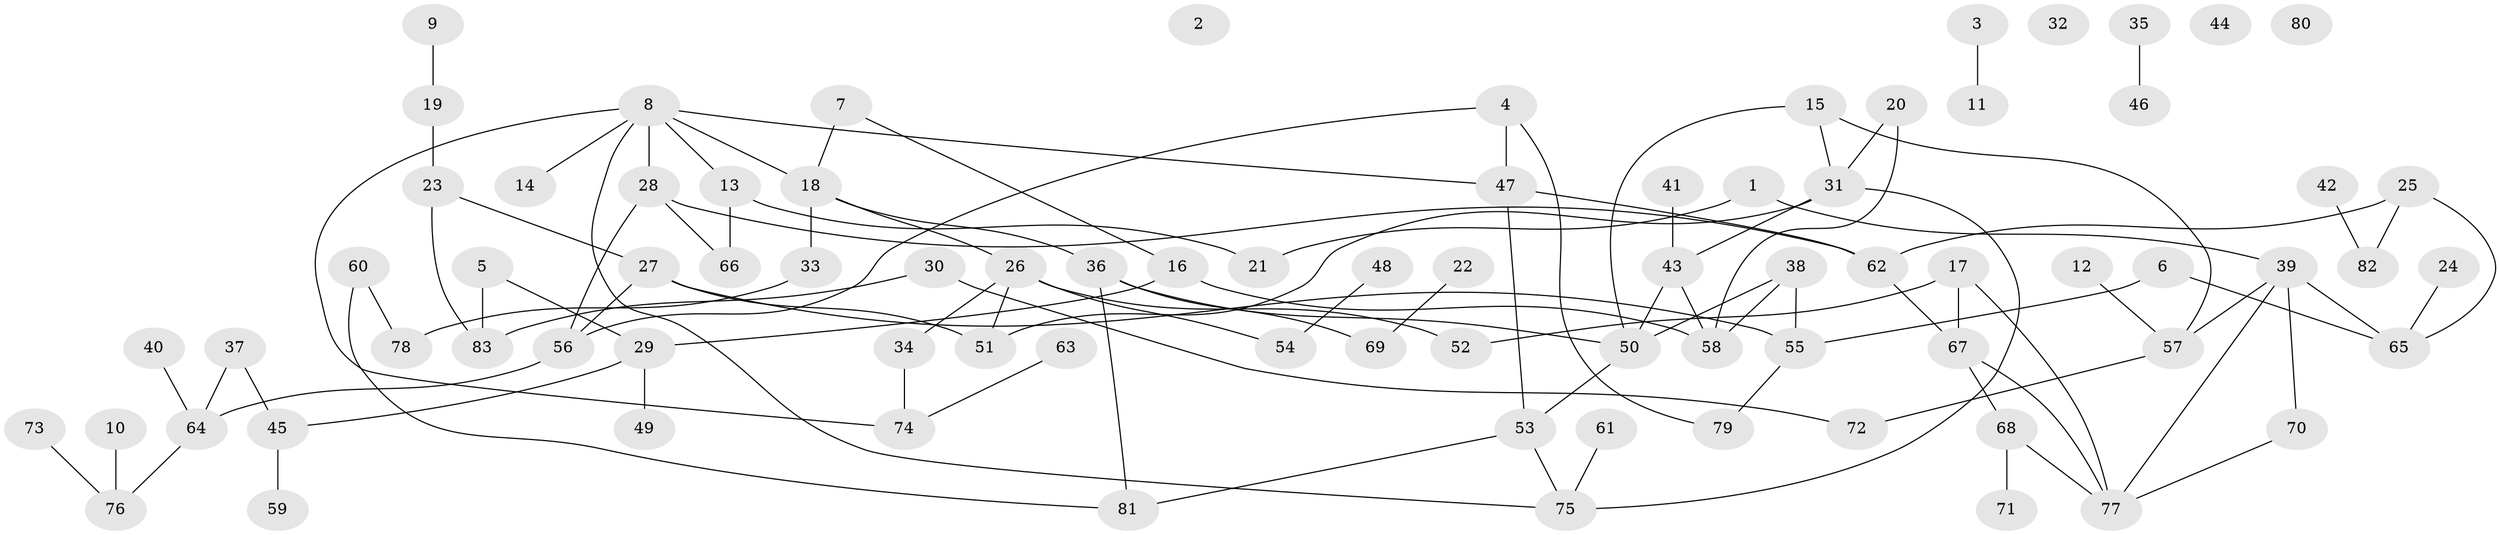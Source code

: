// Generated by graph-tools (version 1.1) at 2025/39/03/09/25 04:39:19]
// undirected, 83 vertices, 104 edges
graph export_dot {
graph [start="1"]
  node [color=gray90,style=filled];
  1;
  2;
  3;
  4;
  5;
  6;
  7;
  8;
  9;
  10;
  11;
  12;
  13;
  14;
  15;
  16;
  17;
  18;
  19;
  20;
  21;
  22;
  23;
  24;
  25;
  26;
  27;
  28;
  29;
  30;
  31;
  32;
  33;
  34;
  35;
  36;
  37;
  38;
  39;
  40;
  41;
  42;
  43;
  44;
  45;
  46;
  47;
  48;
  49;
  50;
  51;
  52;
  53;
  54;
  55;
  56;
  57;
  58;
  59;
  60;
  61;
  62;
  63;
  64;
  65;
  66;
  67;
  68;
  69;
  70;
  71;
  72;
  73;
  74;
  75;
  76;
  77;
  78;
  79;
  80;
  81;
  82;
  83;
  1 -- 21;
  1 -- 39;
  3 -- 11;
  4 -- 47;
  4 -- 56;
  4 -- 79;
  5 -- 29;
  5 -- 83;
  6 -- 55;
  6 -- 65;
  7 -- 16;
  7 -- 18;
  8 -- 13;
  8 -- 14;
  8 -- 18;
  8 -- 28;
  8 -- 47;
  8 -- 74;
  8 -- 75;
  9 -- 19;
  10 -- 76;
  12 -- 57;
  13 -- 21;
  13 -- 66;
  15 -- 31;
  15 -- 50;
  15 -- 57;
  16 -- 29;
  16 -- 58;
  17 -- 52;
  17 -- 67;
  17 -- 77;
  18 -- 26;
  18 -- 33;
  18 -- 36;
  19 -- 23;
  20 -- 31;
  20 -- 58;
  22 -- 69;
  23 -- 27;
  23 -- 83;
  24 -- 65;
  25 -- 62;
  25 -- 65;
  25 -- 82;
  26 -- 34;
  26 -- 51;
  26 -- 52;
  26 -- 54;
  27 -- 51;
  27 -- 55;
  27 -- 56;
  28 -- 56;
  28 -- 62;
  28 -- 66;
  29 -- 45;
  29 -- 49;
  30 -- 72;
  30 -- 83;
  31 -- 43;
  31 -- 51;
  31 -- 75;
  33 -- 78;
  34 -- 74;
  35 -- 46;
  36 -- 50;
  36 -- 69;
  36 -- 81;
  37 -- 45;
  37 -- 64;
  38 -- 50;
  38 -- 55;
  38 -- 58;
  39 -- 57;
  39 -- 65;
  39 -- 70;
  39 -- 77;
  40 -- 64;
  41 -- 43;
  42 -- 82;
  43 -- 50;
  43 -- 58;
  45 -- 59;
  47 -- 53;
  47 -- 62;
  48 -- 54;
  50 -- 53;
  53 -- 75;
  53 -- 81;
  55 -- 79;
  56 -- 64;
  57 -- 72;
  60 -- 78;
  60 -- 81;
  61 -- 75;
  62 -- 67;
  63 -- 74;
  64 -- 76;
  67 -- 68;
  67 -- 77;
  68 -- 71;
  68 -- 77;
  70 -- 77;
  73 -- 76;
}
